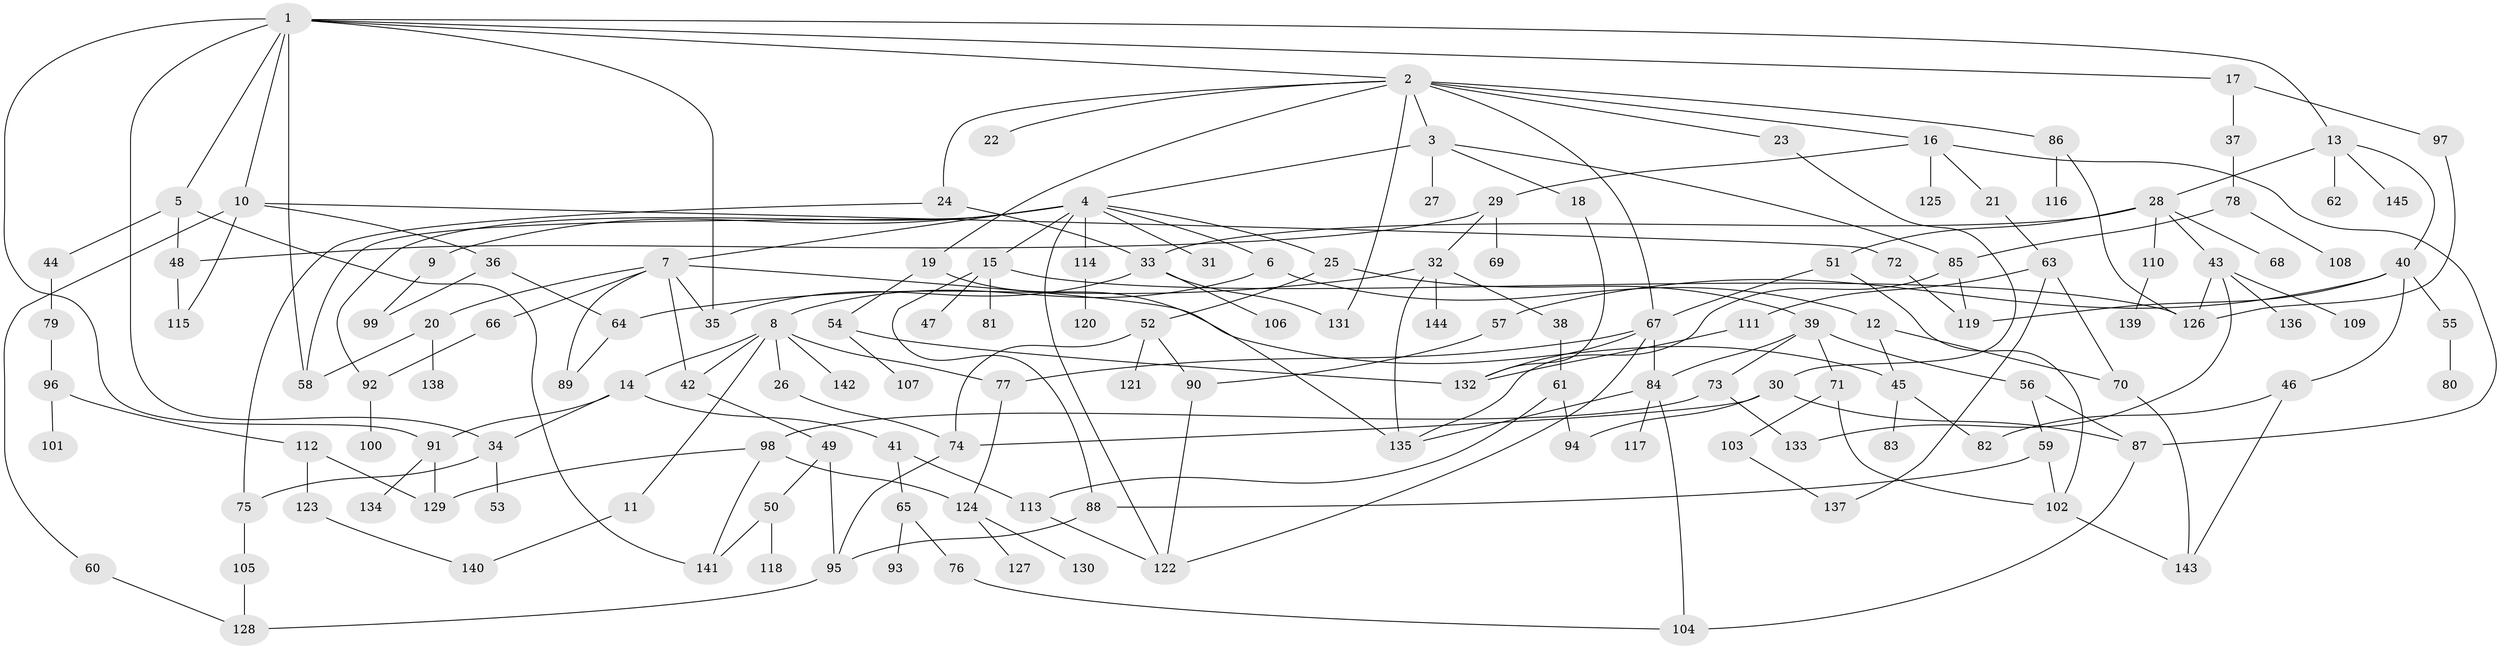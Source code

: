 // coarse degree distribution, {12: 0.019417475728155338, 14: 0.009708737864077669, 5: 0.0970873786407767, 3: 0.22330097087378642, 8: 0.009708737864077669, 9: 0.009708737864077669, 2: 0.20388349514563106, 4: 0.1262135922330097, 7: 0.009708737864077669, 1: 0.24271844660194175, 6: 0.04854368932038835}
// Generated by graph-tools (version 1.1) at 2025/41/03/06/25 10:41:30]
// undirected, 145 vertices, 207 edges
graph export_dot {
graph [start="1"]
  node [color=gray90,style=filled];
  1;
  2;
  3;
  4;
  5;
  6;
  7;
  8;
  9;
  10;
  11;
  12;
  13;
  14;
  15;
  16;
  17;
  18;
  19;
  20;
  21;
  22;
  23;
  24;
  25;
  26;
  27;
  28;
  29;
  30;
  31;
  32;
  33;
  34;
  35;
  36;
  37;
  38;
  39;
  40;
  41;
  42;
  43;
  44;
  45;
  46;
  47;
  48;
  49;
  50;
  51;
  52;
  53;
  54;
  55;
  56;
  57;
  58;
  59;
  60;
  61;
  62;
  63;
  64;
  65;
  66;
  67;
  68;
  69;
  70;
  71;
  72;
  73;
  74;
  75;
  76;
  77;
  78;
  79;
  80;
  81;
  82;
  83;
  84;
  85;
  86;
  87;
  88;
  89;
  90;
  91;
  92;
  93;
  94;
  95;
  96;
  97;
  98;
  99;
  100;
  101;
  102;
  103;
  104;
  105;
  106;
  107;
  108;
  109;
  110;
  111;
  112;
  113;
  114;
  115;
  116;
  117;
  118;
  119;
  120;
  121;
  122;
  123;
  124;
  125;
  126;
  127;
  128;
  129;
  130;
  131;
  132;
  133;
  134;
  135;
  136;
  137;
  138;
  139;
  140;
  141;
  142;
  143;
  144;
  145;
  1 -- 2;
  1 -- 5;
  1 -- 10;
  1 -- 13;
  1 -- 17;
  1 -- 58;
  1 -- 91;
  1 -- 35;
  1 -- 34;
  2 -- 3;
  2 -- 16;
  2 -- 19;
  2 -- 22;
  2 -- 23;
  2 -- 24;
  2 -- 67;
  2 -- 86;
  2 -- 131;
  3 -- 4;
  3 -- 18;
  3 -- 27;
  3 -- 85;
  4 -- 6;
  4 -- 7;
  4 -- 9;
  4 -- 15;
  4 -- 25;
  4 -- 31;
  4 -- 114;
  4 -- 122;
  4 -- 92;
  4 -- 58;
  5 -- 44;
  5 -- 141;
  5 -- 48;
  6 -- 8;
  6 -- 12;
  7 -- 20;
  7 -- 42;
  7 -- 45;
  7 -- 66;
  7 -- 89;
  7 -- 35;
  8 -- 11;
  8 -- 14;
  8 -- 26;
  8 -- 142;
  8 -- 42;
  8 -- 77;
  9 -- 99;
  10 -- 36;
  10 -- 60;
  10 -- 72;
  10 -- 115;
  11 -- 140;
  12 -- 70;
  12 -- 45;
  13 -- 28;
  13 -- 40;
  13 -- 62;
  13 -- 145;
  14 -- 34;
  14 -- 41;
  14 -- 91;
  15 -- 47;
  15 -- 81;
  15 -- 88;
  15 -- 126;
  16 -- 21;
  16 -- 29;
  16 -- 125;
  16 -- 87;
  17 -- 37;
  17 -- 97;
  18 -- 132;
  19 -- 54;
  19 -- 135;
  20 -- 138;
  20 -- 58;
  21 -- 63;
  23 -- 30;
  24 -- 33;
  24 -- 75;
  25 -- 39;
  25 -- 52;
  26 -- 74;
  28 -- 33;
  28 -- 43;
  28 -- 51;
  28 -- 68;
  28 -- 110;
  29 -- 32;
  29 -- 48;
  29 -- 69;
  30 -- 74;
  30 -- 87;
  30 -- 94;
  32 -- 38;
  32 -- 144;
  32 -- 135;
  32 -- 64;
  33 -- 35;
  33 -- 106;
  33 -- 131;
  34 -- 53;
  34 -- 75;
  36 -- 64;
  36 -- 99;
  37 -- 78;
  38 -- 61;
  39 -- 56;
  39 -- 71;
  39 -- 73;
  39 -- 84;
  40 -- 46;
  40 -- 55;
  40 -- 57;
  40 -- 119;
  41 -- 65;
  41 -- 113;
  42 -- 49;
  43 -- 109;
  43 -- 136;
  43 -- 133;
  43 -- 126;
  44 -- 79;
  45 -- 83;
  45 -- 82;
  46 -- 82;
  46 -- 143;
  48 -- 115;
  49 -- 50;
  49 -- 95;
  50 -- 118;
  50 -- 141;
  51 -- 102;
  51 -- 67;
  52 -- 74;
  52 -- 121;
  52 -- 90;
  54 -- 107;
  54 -- 132;
  55 -- 80;
  56 -- 59;
  56 -- 87;
  57 -- 90;
  59 -- 102;
  59 -- 88;
  60 -- 128;
  61 -- 94;
  61 -- 113;
  63 -- 111;
  63 -- 137;
  63 -- 70;
  64 -- 89;
  65 -- 76;
  65 -- 93;
  66 -- 92;
  67 -- 77;
  67 -- 84;
  67 -- 132;
  67 -- 122;
  70 -- 143;
  71 -- 102;
  71 -- 103;
  72 -- 119;
  73 -- 98;
  73 -- 133;
  74 -- 95;
  75 -- 105;
  76 -- 104;
  77 -- 124;
  78 -- 85;
  78 -- 108;
  79 -- 96;
  84 -- 117;
  84 -- 135;
  84 -- 104;
  85 -- 119;
  85 -- 135;
  86 -- 116;
  86 -- 126;
  87 -- 104;
  88 -- 95;
  90 -- 122;
  91 -- 129;
  91 -- 134;
  92 -- 100;
  95 -- 128;
  96 -- 101;
  96 -- 112;
  97 -- 126;
  98 -- 124;
  98 -- 129;
  98 -- 141;
  102 -- 143;
  103 -- 137;
  105 -- 128;
  110 -- 139;
  111 -- 132;
  112 -- 123;
  112 -- 129;
  113 -- 122;
  114 -- 120;
  123 -- 140;
  124 -- 127;
  124 -- 130;
}
